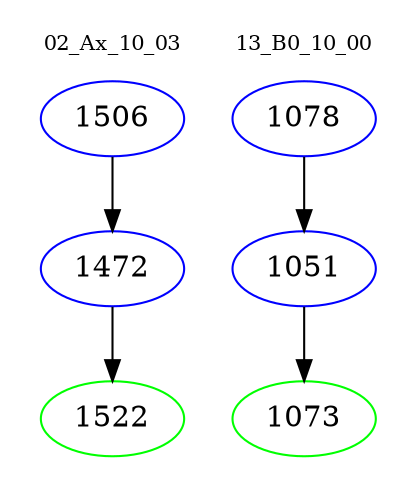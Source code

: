 digraph{
subgraph cluster_0 {
color = white
label = "02_Ax_10_03";
fontsize=10;
T0_1506 [label="1506", color="blue"]
T0_1506 -> T0_1472 [color="black"]
T0_1472 [label="1472", color="blue"]
T0_1472 -> T0_1522 [color="black"]
T0_1522 [label="1522", color="green"]
}
subgraph cluster_1 {
color = white
label = "13_B0_10_00";
fontsize=10;
T1_1078 [label="1078", color="blue"]
T1_1078 -> T1_1051 [color="black"]
T1_1051 [label="1051", color="blue"]
T1_1051 -> T1_1073 [color="black"]
T1_1073 [label="1073", color="green"]
}
}

